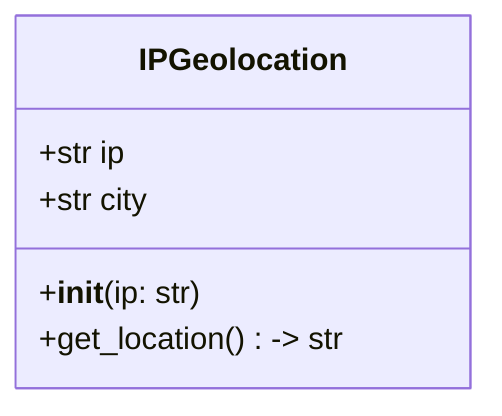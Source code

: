classDiagram
    class IPGeolocation{
        +str ip
        +str city
        +__init__(ip: str)
        +get_location() -> str
    }